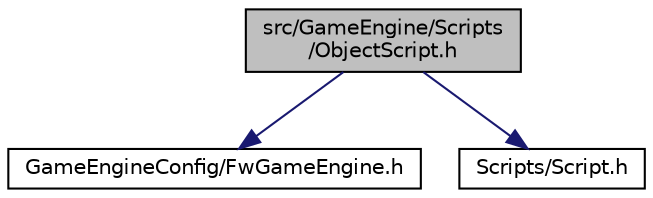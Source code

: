 digraph "src/GameEngine/Scripts/ObjectScript.h"
{
  edge [fontname="Helvetica",fontsize="10",labelfontname="Helvetica",labelfontsize="10"];
  node [fontname="Helvetica",fontsize="10",shape=record];
  Node1 [label="src/GameEngine/Scripts\l/ObjectScript.h",height=0.2,width=0.4,color="black", fillcolor="grey75", style="filled" fontcolor="black"];
  Node1 -> Node2 [color="midnightblue",fontsize="10",style="solid",fontname="Helvetica"];
  Node2 [label="GameEngineConfig/FwGameEngine.h",height=0.2,width=0.4,color="black", fillcolor="white", style="filled",URL="$_fw_game_engine_8h.html"];
  Node1 -> Node3 [color="midnightblue",fontsize="10",style="solid",fontname="Helvetica"];
  Node3 [label="Scripts/Script.h",height=0.2,width=0.4,color="black", fillcolor="white", style="filled",URL="$_script_8h.html"];
}
